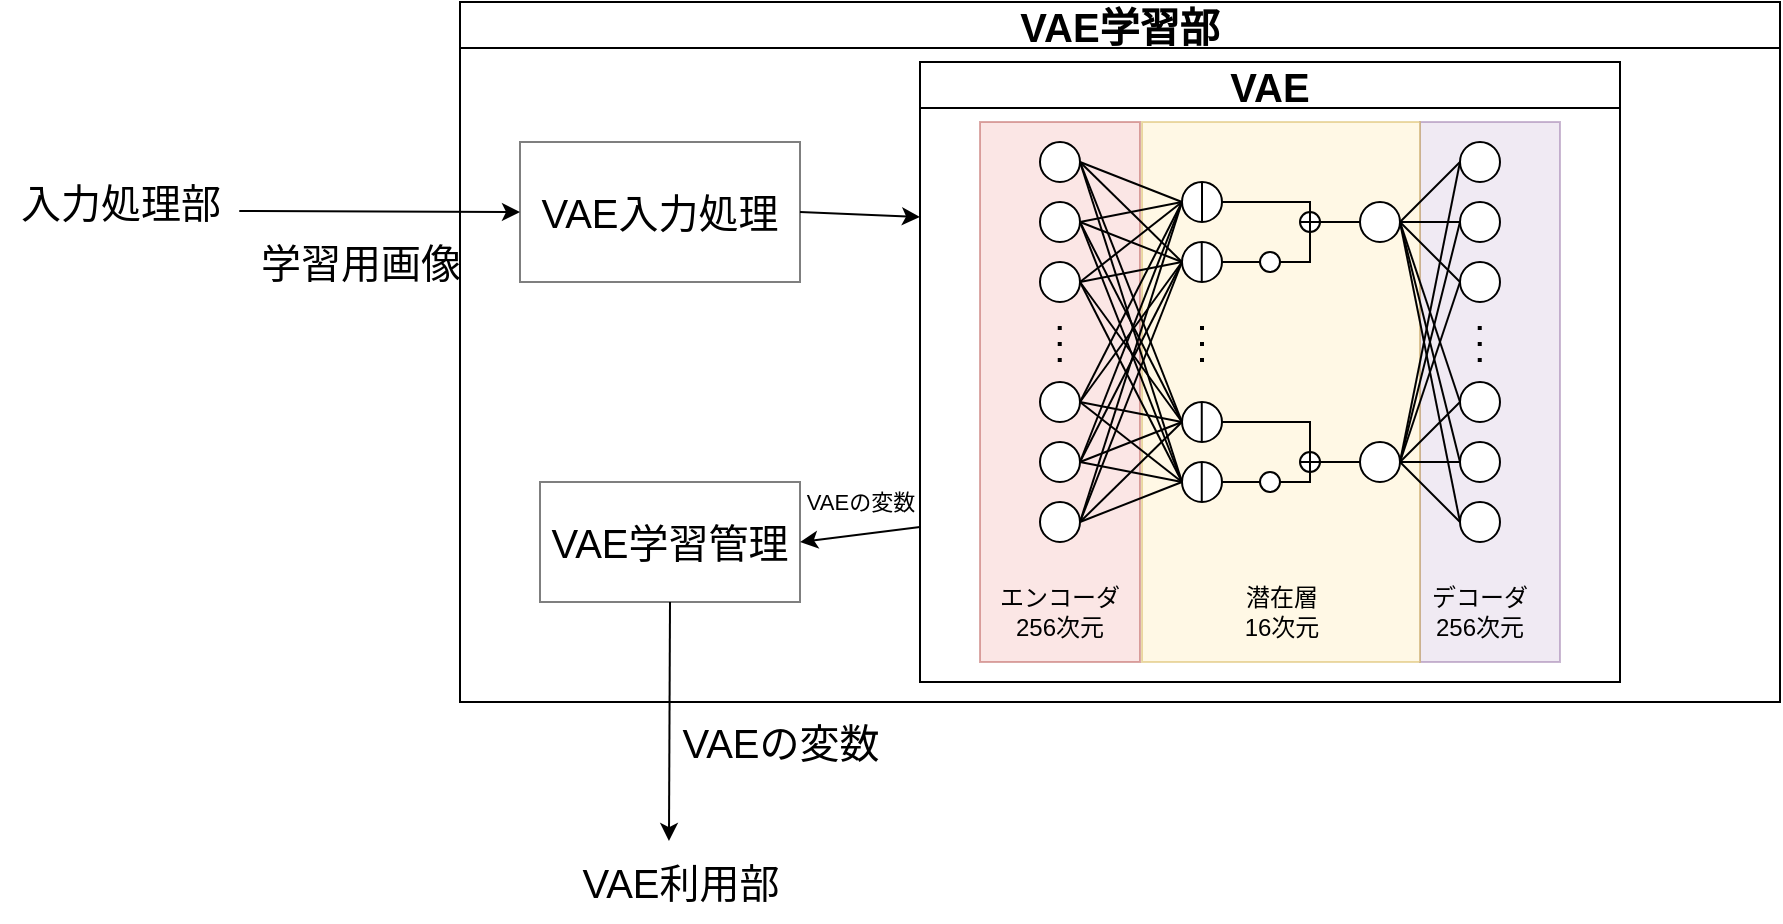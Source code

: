 <mxfile>
    <diagram id="_xjDTmjIsEmHdev9a_SE" name="ページ1">
        <mxGraphModel dx="1149" dy="857" grid="1" gridSize="10" guides="1" tooltips="1" connect="1" arrows="1" fold="1" page="1" pageScale="1" pageWidth="827" pageHeight="1169" math="0" shadow="0">
            <root>
                <mxCell id="0"/>
                <mxCell id="1" parent="0"/>
                <mxCell id="142" value="&lt;font style=&quot;font-size: 20px;&quot;&gt;VAE学習部&lt;/font&gt;" style="swimlane;whiteSpace=wrap;html=1;rounded=0;" parent="1" vertex="1">
                    <mxGeometry x="970" y="100" width="660" height="350" as="geometry"/>
                </mxCell>
                <mxCell id="352" style="edgeStyle=none;html=1;exitX=0;exitY=0.75;exitDx=0;exitDy=0;entryX=1;entryY=0.5;entryDx=0;entryDy=0;startArrow=none;startFill=0;endArrow=classic;endFill=1;" parent="142" source="146" target="235" edge="1">
                    <mxGeometry relative="1" as="geometry"/>
                </mxCell>
                <mxCell id="379" value="VAEの変数" style="edgeLabel;html=1;align=center;verticalAlign=middle;resizable=0;points=[];" parent="352" vertex="1" connectable="0">
                    <mxGeometry x="-0.449" relative="1" as="geometry">
                        <mxPoint x="-14" y="-15" as="offset"/>
                    </mxGeometry>
                </mxCell>
                <mxCell id="146" value="&lt;font style=&quot;font-size: 20px;&quot;&gt;VAE&lt;/font&gt;" style="swimlane;whiteSpace=wrap;html=1;rounded=0;startSize=23;" parent="142" vertex="1">
                    <mxGeometry x="230" y="30" width="350" height="310" as="geometry">
                        <mxRectangle x="210" y="30" width="60" height="30" as="alternateBounds"/>
                    </mxGeometry>
                </mxCell>
                <mxCell id="147" value="" style="rounded=0;whiteSpace=wrap;html=1;fillColor=#e1d5e7;strokeColor=#9673a6;opacity=50;" parent="146" vertex="1">
                    <mxGeometry x="250" y="30" width="70" height="270" as="geometry"/>
                </mxCell>
                <mxCell id="148" value="" style="rounded=0;whiteSpace=wrap;html=1;fillColor=#f8cecc;strokeColor=#b85450;opacity=50;" parent="146" vertex="1">
                    <mxGeometry x="30" y="30" width="80" height="270" as="geometry"/>
                </mxCell>
                <mxCell id="149" value="" style="rounded=0;whiteSpace=wrap;html=1;fillColor=#fff2cc;strokeColor=#d6b656;gradientColor=none;opacity=50;" parent="146" vertex="1">
                    <mxGeometry x="111" y="30" width="139" height="270" as="geometry"/>
                </mxCell>
                <mxCell id="150" style="edgeStyle=none;html=1;exitX=1;exitY=0.5;exitDx=0;exitDy=0;entryX=0;entryY=0.5;entryDx=0;entryDy=0;endArrow=none;endFill=0;rounded=0;" parent="146" source="154" target="199" edge="1">
                    <mxGeometry relative="1" as="geometry"/>
                </mxCell>
                <mxCell id="151" style="edgeStyle=none;html=1;exitX=1;exitY=0.5;exitDx=0;exitDy=0;entryX=0;entryY=0.5;entryDx=0;entryDy=0;endArrow=none;endFill=0;rounded=0;" parent="146" source="154" target="196" edge="1">
                    <mxGeometry relative="1" as="geometry"/>
                </mxCell>
                <mxCell id="152" style="edgeStyle=none;html=1;exitX=1;exitY=0.5;exitDx=0;exitDy=0;entryX=0;entryY=0.5;entryDx=0;entryDy=0;endArrow=none;endFill=0;rounded=0;" parent="146" source="154" target="193" edge="1">
                    <mxGeometry relative="1" as="geometry"/>
                </mxCell>
                <mxCell id="153" style="edgeStyle=none;html=1;exitX=1;exitY=0.5;exitDx=0;exitDy=0;entryX=0;entryY=0.5;entryDx=0;entryDy=0;endArrow=none;endFill=0;rounded=0;" parent="146" source="154" target="190" edge="1">
                    <mxGeometry relative="1" as="geometry"/>
                </mxCell>
                <mxCell id="154" value="" style="ellipse;whiteSpace=wrap;html=1;aspect=fixed;rounded=0;" parent="146" vertex="1">
                    <mxGeometry x="60" y="40" width="20" height="20" as="geometry"/>
                </mxCell>
                <mxCell id="155" style="edgeStyle=none;html=1;exitX=1;exitY=0.5;exitDx=0;exitDy=0;entryX=0;entryY=0.5;entryDx=0;entryDy=0;endArrow=none;endFill=0;rounded=0;" parent="146" source="159" target="199" edge="1">
                    <mxGeometry relative="1" as="geometry"/>
                </mxCell>
                <mxCell id="156" style="edgeStyle=none;html=1;exitX=1;exitY=0.5;exitDx=0;exitDy=0;entryX=0;entryY=0.5;entryDx=0;entryDy=0;endArrow=none;endFill=0;rounded=0;" parent="146" source="159" target="196" edge="1">
                    <mxGeometry relative="1" as="geometry"/>
                </mxCell>
                <mxCell id="157" style="edgeStyle=none;html=1;exitX=1;exitY=0.5;exitDx=0;exitDy=0;entryX=0;entryY=0.5;entryDx=0;entryDy=0;endArrow=none;endFill=0;rounded=0;" parent="146" source="159" target="193" edge="1">
                    <mxGeometry relative="1" as="geometry"/>
                </mxCell>
                <mxCell id="158" style="edgeStyle=none;html=1;exitX=1;exitY=0.5;exitDx=0;exitDy=0;entryX=0;entryY=0.5;entryDx=0;entryDy=0;endArrow=none;endFill=0;rounded=0;" parent="146" source="159" target="190" edge="1">
                    <mxGeometry relative="1" as="geometry"/>
                </mxCell>
                <mxCell id="159" value="" style="ellipse;whiteSpace=wrap;html=1;aspect=fixed;rounded=0;" parent="146" vertex="1">
                    <mxGeometry x="60" y="70" width="20" height="20" as="geometry"/>
                </mxCell>
                <mxCell id="160" style="edgeStyle=none;html=1;exitX=1;exitY=0.5;exitDx=0;exitDy=0;entryX=0;entryY=0.5;entryDx=0;entryDy=0;endArrow=none;endFill=0;rounded=0;" parent="146" source="164" target="199" edge="1">
                    <mxGeometry relative="1" as="geometry"/>
                </mxCell>
                <mxCell id="161" style="edgeStyle=none;html=1;exitX=1;exitY=0.5;exitDx=0;exitDy=0;entryX=0;entryY=0.5;entryDx=0;entryDy=0;endArrow=none;endFill=0;rounded=0;" parent="146" source="164" target="196" edge="1">
                    <mxGeometry relative="1" as="geometry"/>
                </mxCell>
                <mxCell id="162" style="edgeStyle=none;html=1;exitX=1;exitY=0.5;exitDx=0;exitDy=0;entryX=0;entryY=0.5;entryDx=0;entryDy=0;endArrow=none;endFill=0;rounded=0;" parent="146" source="164" target="193" edge="1">
                    <mxGeometry relative="1" as="geometry"/>
                </mxCell>
                <mxCell id="163" style="edgeStyle=none;html=1;exitX=1;exitY=0.5;exitDx=0;exitDy=0;entryX=0;entryY=0.5;entryDx=0;entryDy=0;endArrow=none;endFill=0;rounded=0;" parent="146" source="164" target="190" edge="1">
                    <mxGeometry relative="1" as="geometry"/>
                </mxCell>
                <mxCell id="164" value="" style="ellipse;whiteSpace=wrap;html=1;aspect=fixed;rounded=0;" parent="146" vertex="1">
                    <mxGeometry x="60" y="100" width="20" height="20" as="geometry"/>
                </mxCell>
                <mxCell id="165" style="edgeStyle=none;html=1;exitX=1;exitY=0.5;exitDx=0;exitDy=0;entryX=0;entryY=0.5;entryDx=0;entryDy=0;endArrow=none;endFill=0;rounded=0;" parent="146" source="169" target="199" edge="1">
                    <mxGeometry relative="1" as="geometry"/>
                </mxCell>
                <mxCell id="166" style="edgeStyle=none;html=1;exitX=1;exitY=0.5;exitDx=0;exitDy=0;entryX=0;entryY=0.5;entryDx=0;entryDy=0;endArrow=none;endFill=0;rounded=0;" parent="146" source="169" target="196" edge="1">
                    <mxGeometry relative="1" as="geometry"/>
                </mxCell>
                <mxCell id="167" style="edgeStyle=none;html=1;exitX=1;exitY=0.5;exitDx=0;exitDy=0;entryX=0;entryY=0.5;entryDx=0;entryDy=0;endArrow=none;endFill=0;rounded=0;" parent="146" source="169" target="193" edge="1">
                    <mxGeometry relative="1" as="geometry"/>
                </mxCell>
                <mxCell id="168" style="edgeStyle=none;html=1;exitX=1;exitY=0.5;exitDx=0;exitDy=0;entryX=0;entryY=0.5;entryDx=0;entryDy=0;endArrow=none;endFill=0;rounded=0;" parent="146" source="169" target="190" edge="1">
                    <mxGeometry relative="1" as="geometry"/>
                </mxCell>
                <mxCell id="169" value="" style="ellipse;whiteSpace=wrap;html=1;aspect=fixed;rounded=0;" parent="146" vertex="1">
                    <mxGeometry x="60" y="160" width="20" height="20" as="geometry"/>
                </mxCell>
                <mxCell id="170" style="edgeStyle=none;html=1;exitX=1;exitY=0.5;exitDx=0;exitDy=0;entryX=0;entryY=0.5;entryDx=0;entryDy=0;endArrow=none;endFill=0;rounded=0;" parent="146" source="174" target="199" edge="1">
                    <mxGeometry relative="1" as="geometry"/>
                </mxCell>
                <mxCell id="171" style="edgeStyle=none;html=1;exitX=1;exitY=0.5;exitDx=0;exitDy=0;entryX=0;entryY=0.5;entryDx=0;entryDy=0;endArrow=none;endFill=0;rounded=0;" parent="146" source="174" target="196" edge="1">
                    <mxGeometry relative="1" as="geometry"/>
                </mxCell>
                <mxCell id="172" style="edgeStyle=none;html=1;exitX=1;exitY=0.5;exitDx=0;exitDy=0;entryX=0;entryY=0.5;entryDx=0;entryDy=0;endArrow=none;endFill=0;rounded=0;" parent="146" source="174" target="193" edge="1">
                    <mxGeometry relative="1" as="geometry"/>
                </mxCell>
                <mxCell id="173" style="edgeStyle=none;html=1;exitX=1;exitY=0.5;exitDx=0;exitDy=0;entryX=0;entryY=0.5;entryDx=0;entryDy=0;endArrow=none;endFill=0;rounded=0;" parent="146" source="174" target="190" edge="1">
                    <mxGeometry relative="1" as="geometry"/>
                </mxCell>
                <mxCell id="174" value="" style="ellipse;whiteSpace=wrap;html=1;aspect=fixed;rounded=0;" parent="146" vertex="1">
                    <mxGeometry x="60" y="190" width="20" height="20" as="geometry"/>
                </mxCell>
                <mxCell id="175" style="edgeStyle=none;html=1;exitX=1;exitY=0.5;exitDx=0;exitDy=0;entryX=0;entryY=0.5;entryDx=0;entryDy=0;endArrow=none;endFill=0;rounded=0;" parent="146" source="179" target="199" edge="1">
                    <mxGeometry relative="1" as="geometry"/>
                </mxCell>
                <mxCell id="176" style="edgeStyle=none;html=1;exitX=1;exitY=0.5;exitDx=0;exitDy=0;entryX=0;entryY=0.5;entryDx=0;entryDy=0;endArrow=none;endFill=0;rounded=0;" parent="146" source="179" target="196" edge="1">
                    <mxGeometry relative="1" as="geometry"/>
                </mxCell>
                <mxCell id="177" style="edgeStyle=none;html=1;exitX=1;exitY=0.5;exitDx=0;exitDy=0;entryX=0;entryY=0.5;entryDx=0;entryDy=0;endArrow=none;endFill=0;rounded=0;" parent="146" source="179" target="193" edge="1">
                    <mxGeometry relative="1" as="geometry"/>
                </mxCell>
                <mxCell id="178" style="edgeStyle=none;html=1;exitX=1;exitY=0.5;exitDx=0;exitDy=0;entryX=0;entryY=0.5;entryDx=0;entryDy=0;endArrow=none;endFill=0;rounded=0;" parent="146" source="179" target="190" edge="1">
                    <mxGeometry relative="1" as="geometry"/>
                </mxCell>
                <mxCell id="179" value="" style="ellipse;whiteSpace=wrap;html=1;aspect=fixed;rounded=0;" parent="146" vertex="1">
                    <mxGeometry x="60" y="220" width="20" height="20" as="geometry"/>
                </mxCell>
                <mxCell id="180" value="" style="ellipse;whiteSpace=wrap;html=1;aspect=fixed;rounded=0;" parent="146" vertex="1">
                    <mxGeometry x="270" y="40" width="20" height="20" as="geometry"/>
                </mxCell>
                <mxCell id="181" value="" style="ellipse;whiteSpace=wrap;html=1;aspect=fixed;rounded=0;" parent="146" vertex="1">
                    <mxGeometry x="270" y="70" width="20" height="20" as="geometry"/>
                </mxCell>
                <mxCell id="182" value="" style="ellipse;whiteSpace=wrap;html=1;aspect=fixed;rounded=0;" parent="146" vertex="1">
                    <mxGeometry x="270" y="100" width="20" height="20" as="geometry"/>
                </mxCell>
                <mxCell id="183" value="" style="ellipse;whiteSpace=wrap;html=1;aspect=fixed;rounded=0;" parent="146" vertex="1">
                    <mxGeometry x="270" y="160" width="20" height="20" as="geometry"/>
                </mxCell>
                <mxCell id="184" value="" style="ellipse;whiteSpace=wrap;html=1;aspect=fixed;rounded=0;" parent="146" vertex="1">
                    <mxGeometry x="270" y="190" width="20" height="20" as="geometry"/>
                </mxCell>
                <mxCell id="185" value="" style="ellipse;whiteSpace=wrap;html=1;aspect=fixed;rounded=0;" parent="146" vertex="1">
                    <mxGeometry x="270" y="220" width="20" height="20" as="geometry"/>
                </mxCell>
                <mxCell id="186" value="エンコーダ&lt;br&gt;256次元" style="text;html=1;strokeColor=none;fillColor=none;align=center;verticalAlign=middle;whiteSpace=wrap;rounded=0;" parent="146" vertex="1">
                    <mxGeometry x="20" y="260" width="100" height="30" as="geometry"/>
                </mxCell>
                <mxCell id="187" value="潜在層&lt;br&gt;16次元" style="text;html=1;strokeColor=none;fillColor=none;align=center;verticalAlign=middle;whiteSpace=wrap;rounded=0;" parent="146" vertex="1">
                    <mxGeometry x="131" y="260" width="100" height="30" as="geometry"/>
                </mxCell>
                <mxCell id="188" value="デコーダ&lt;br&gt;256次元" style="text;html=1;strokeColor=none;fillColor=none;align=center;verticalAlign=middle;whiteSpace=wrap;rounded=0;" parent="146" vertex="1">
                    <mxGeometry x="230" y="260" width="100" height="30" as="geometry"/>
                </mxCell>
                <mxCell id="189" value="" style="group;rounded=0;" parent="146" vertex="1" connectable="0">
                    <mxGeometry x="131" y="200" width="20" height="20" as="geometry"/>
                </mxCell>
                <mxCell id="190" value="" style="ellipse;whiteSpace=wrap;html=1;aspect=fixed;rounded=0;" parent="189" vertex="1">
                    <mxGeometry width="20" height="20" as="geometry"/>
                </mxCell>
                <mxCell id="191" value="" style="endArrow=none;html=1;entryX=0.5;entryY=0;entryDx=0;entryDy=0;exitX=0.5;exitY=1;exitDx=0;exitDy=0;rounded=0;" parent="189" edge="1">
                    <mxGeometry width="50" height="50" relative="1" as="geometry">
                        <mxPoint x="9.88" y="20" as="sourcePoint"/>
                        <mxPoint x="9.88" as="targetPoint"/>
                    </mxGeometry>
                </mxCell>
                <mxCell id="192" value="" style="group;rounded=0;" parent="146" vertex="1" connectable="0">
                    <mxGeometry x="131" y="170" width="20" height="20" as="geometry"/>
                </mxCell>
                <mxCell id="193" value="" style="ellipse;whiteSpace=wrap;html=1;aspect=fixed;rounded=0;" parent="192" vertex="1">
                    <mxGeometry width="20" height="20" as="geometry"/>
                </mxCell>
                <mxCell id="194" value="" style="endArrow=none;html=1;entryX=0.5;entryY=0;entryDx=0;entryDy=0;exitX=0.5;exitY=1;exitDx=0;exitDy=0;rounded=0;" parent="192" edge="1">
                    <mxGeometry width="50" height="50" relative="1" as="geometry">
                        <mxPoint x="9.88" y="20" as="sourcePoint"/>
                        <mxPoint x="9.88" as="targetPoint"/>
                    </mxGeometry>
                </mxCell>
                <mxCell id="195" value="" style="group;rounded=0;" parent="146" vertex="1" connectable="0">
                    <mxGeometry x="131" y="90" width="20" height="20" as="geometry"/>
                </mxCell>
                <mxCell id="196" value="" style="ellipse;whiteSpace=wrap;html=1;aspect=fixed;rounded=0;" parent="195" vertex="1">
                    <mxGeometry width="20" height="20" as="geometry"/>
                </mxCell>
                <mxCell id="197" value="" style="endArrow=none;html=1;entryX=0.5;entryY=0;entryDx=0;entryDy=0;exitX=0.5;exitY=1;exitDx=0;exitDy=0;rounded=0;" parent="195" edge="1">
                    <mxGeometry width="50" height="50" relative="1" as="geometry">
                        <mxPoint x="9.88" y="20" as="sourcePoint"/>
                        <mxPoint x="9.88" as="targetPoint"/>
                    </mxGeometry>
                </mxCell>
                <mxCell id="198" value="" style="group;rounded=0;" parent="146" vertex="1" connectable="0">
                    <mxGeometry x="131" y="60" width="20" height="20" as="geometry"/>
                </mxCell>
                <mxCell id="199" value="" style="ellipse;whiteSpace=wrap;html=1;aspect=fixed;rounded=0;" parent="198" vertex="1">
                    <mxGeometry width="20" height="20" as="geometry"/>
                </mxCell>
                <mxCell id="200" value="" style="endArrow=none;html=1;entryX=0.5;entryY=0;entryDx=0;entryDy=0;exitX=0.5;exitY=1;exitDx=0;exitDy=0;rounded=0;" parent="198" source="199" target="199" edge="1">
                    <mxGeometry width="50" height="50" relative="1" as="geometry">
                        <mxPoint x="29" y="100" as="sourcePoint"/>
                        <mxPoint x="79" y="50" as="targetPoint"/>
                    </mxGeometry>
                </mxCell>
                <mxCell id="201" style="edgeStyle=orthogonalEdgeStyle;rounded=0;html=1;exitX=1;exitY=0.5;exitDx=0;exitDy=0;entryX=0.5;entryY=1;entryDx=0;entryDy=0;entryPerimeter=0;endArrow=none;endFill=0;" parent="146" source="202" target="222" edge="1">
                    <mxGeometry relative="1" as="geometry"/>
                </mxCell>
                <mxCell id="202" value="" style="ellipse;whiteSpace=wrap;html=1;aspect=fixed;rounded=0;" parent="146" vertex="1">
                    <mxGeometry x="170" y="95" width="10" height="10" as="geometry"/>
                </mxCell>
                <mxCell id="203" style="edgeStyle=orthogonalEdgeStyle;rounded=0;html=1;exitX=1;exitY=0.5;exitDx=0;exitDy=0;entryX=0.5;entryY=1;entryDx=0;entryDy=0;entryPerimeter=0;endArrow=none;endFill=0;" parent="146" source="204" target="224" edge="1">
                    <mxGeometry relative="1" as="geometry"/>
                </mxCell>
                <mxCell id="204" value="" style="ellipse;whiteSpace=wrap;html=1;aspect=fixed;rounded=0;" parent="146" vertex="1">
                    <mxGeometry x="170" y="205" width="10" height="10" as="geometry"/>
                </mxCell>
                <mxCell id="205" value="" style="endArrow=none;dashed=1;html=1;dashPattern=1 3;strokeWidth=2;rounded=0;" parent="146" edge="1">
                    <mxGeometry width="50" height="50" relative="1" as="geometry">
                        <mxPoint x="141" y="150" as="sourcePoint"/>
                        <mxPoint x="141" y="130" as="targetPoint"/>
                    </mxGeometry>
                </mxCell>
                <mxCell id="206" style="edgeStyle=none;html=1;exitX=1;exitY=0.5;exitDx=0;exitDy=0;entryX=0;entryY=0.5;entryDx=0;entryDy=0;endArrow=none;endFill=0;" parent="146" source="212" target="180" edge="1">
                    <mxGeometry relative="1" as="geometry"/>
                </mxCell>
                <mxCell id="207" style="edgeStyle=none;html=1;exitX=1;exitY=0.5;exitDx=0;exitDy=0;entryX=0;entryY=0.5;entryDx=0;entryDy=0;endArrow=none;endFill=0;" parent="146" source="212" target="181" edge="1">
                    <mxGeometry relative="1" as="geometry"/>
                </mxCell>
                <mxCell id="208" style="edgeStyle=none;html=1;exitX=1;exitY=0.5;exitDx=0;exitDy=0;entryX=0;entryY=0.5;entryDx=0;entryDy=0;endArrow=none;endFill=0;" parent="146" source="212" target="182" edge="1">
                    <mxGeometry relative="1" as="geometry"/>
                </mxCell>
                <mxCell id="209" style="edgeStyle=none;html=1;exitX=1;exitY=0.5;exitDx=0;exitDy=0;entryX=0;entryY=0.5;entryDx=0;entryDy=0;endArrow=none;endFill=0;" parent="146" source="212" target="183" edge="1">
                    <mxGeometry relative="1" as="geometry"/>
                </mxCell>
                <mxCell id="210" style="edgeStyle=none;html=1;exitX=1;exitY=0.5;exitDx=0;exitDy=0;entryX=0;entryY=0.5;entryDx=0;entryDy=0;endArrow=none;endFill=0;" parent="146" source="212" target="184" edge="1">
                    <mxGeometry relative="1" as="geometry"/>
                </mxCell>
                <mxCell id="211" style="edgeStyle=none;html=1;exitX=1;exitY=0.5;exitDx=0;exitDy=0;entryX=0;entryY=0.5;entryDx=0;entryDy=0;endArrow=none;endFill=0;" parent="146" source="212" target="185" edge="1">
                    <mxGeometry relative="1" as="geometry"/>
                </mxCell>
                <mxCell id="212" value="" style="ellipse;whiteSpace=wrap;html=1;aspect=fixed;rounded=0;" parent="146" vertex="1">
                    <mxGeometry x="220" y="70" width="20" height="20" as="geometry"/>
                </mxCell>
                <mxCell id="213" style="edgeStyle=none;html=1;exitX=1;exitY=0.5;exitDx=0;exitDy=0;entryX=0;entryY=0.5;entryDx=0;entryDy=0;endArrow=none;endFill=0;" parent="146" source="218" target="181" edge="1">
                    <mxGeometry relative="1" as="geometry"/>
                </mxCell>
                <mxCell id="214" style="edgeStyle=none;html=1;exitX=1;exitY=0.5;exitDx=0;exitDy=0;entryX=0;entryY=0.5;entryDx=0;entryDy=0;endArrow=none;endFill=0;" parent="146" source="218" target="182" edge="1">
                    <mxGeometry relative="1" as="geometry"/>
                </mxCell>
                <mxCell id="215" style="edgeStyle=none;html=1;exitX=1;exitY=0.5;exitDx=0;exitDy=0;entryX=0;entryY=0.5;entryDx=0;entryDy=0;endArrow=none;endFill=0;" parent="146" source="218" target="183" edge="1">
                    <mxGeometry relative="1" as="geometry"/>
                </mxCell>
                <mxCell id="216" style="edgeStyle=none;html=1;exitX=1;exitY=0.5;exitDx=0;exitDy=0;entryX=0;entryY=0.5;entryDx=0;entryDy=0;endArrow=none;endFill=0;" parent="146" source="218" target="184" edge="1">
                    <mxGeometry relative="1" as="geometry"/>
                </mxCell>
                <mxCell id="217" style="edgeStyle=none;html=1;exitX=1;exitY=0.5;exitDx=0;exitDy=0;entryX=0;entryY=0.5;entryDx=0;entryDy=0;endArrow=none;endFill=0;" parent="146" source="218" target="185" edge="1">
                    <mxGeometry relative="1" as="geometry"/>
                </mxCell>
                <mxCell id="218" value="" style="ellipse;whiteSpace=wrap;html=1;aspect=fixed;rounded=0;" parent="146" vertex="1">
                    <mxGeometry x="220" y="190" width="20" height="20" as="geometry"/>
                </mxCell>
                <mxCell id="219" value="" style="endArrow=none;dashed=1;html=1;dashPattern=1 3;strokeWidth=2;rounded=0;" parent="146" edge="1">
                    <mxGeometry width="50" height="50" relative="1" as="geometry">
                        <mxPoint x="69.87" y="150" as="sourcePoint"/>
                        <mxPoint x="69.87" y="130" as="targetPoint"/>
                    </mxGeometry>
                </mxCell>
                <mxCell id="220" value="" style="endArrow=none;dashed=1;html=1;dashPattern=1 3;strokeWidth=2;rounded=0;" parent="146" edge="1">
                    <mxGeometry width="50" height="50" relative="1" as="geometry">
                        <mxPoint x="279.87" y="150" as="sourcePoint"/>
                        <mxPoint x="279.87" y="130" as="targetPoint"/>
                    </mxGeometry>
                </mxCell>
                <mxCell id="221" style="edgeStyle=orthogonalEdgeStyle;rounded=0;html=1;exitX=1;exitY=0.5;exitDx=0;exitDy=0;exitPerimeter=0;entryX=0;entryY=0.5;entryDx=0;entryDy=0;endArrow=none;endFill=0;" parent="146" source="222" target="212" edge="1">
                    <mxGeometry relative="1" as="geometry"/>
                </mxCell>
                <mxCell id="222" value="" style="verticalLabelPosition=bottom;verticalAlign=top;html=1;shape=mxgraph.flowchart.summing_function;rounded=0;" parent="146" vertex="1">
                    <mxGeometry x="190" y="75" width="10" height="10" as="geometry"/>
                </mxCell>
                <mxCell id="223" style="edgeStyle=orthogonalEdgeStyle;rounded=0;html=1;exitX=1;exitY=0.5;exitDx=0;exitDy=0;exitPerimeter=0;entryX=0;entryY=0.5;entryDx=0;entryDy=0;endArrow=none;endFill=0;" parent="146" source="224" target="218" edge="1">
                    <mxGeometry relative="1" as="geometry"/>
                </mxCell>
                <mxCell id="224" value="" style="verticalLabelPosition=bottom;verticalAlign=top;html=1;shape=mxgraph.flowchart.summing_function;rounded=0;" parent="146" vertex="1">
                    <mxGeometry x="190" y="195" width="10" height="10" as="geometry"/>
                </mxCell>
                <mxCell id="225" style="html=1;exitX=1;exitY=0.5;exitDx=0;exitDy=0;entryX=0.5;entryY=0;entryDx=0;entryDy=0;entryPerimeter=0;endArrow=none;endFill=0;rounded=0;edgeStyle=orthogonalEdgeStyle;" parent="146" source="199" target="222" edge="1">
                    <mxGeometry relative="1" as="geometry">
                        <Array as="points">
                            <mxPoint x="195" y="70"/>
                        </Array>
                    </mxGeometry>
                </mxCell>
                <mxCell id="226" style="edgeStyle=orthogonalEdgeStyle;rounded=0;html=1;exitX=1;exitY=0.5;exitDx=0;exitDy=0;entryX=0;entryY=0.5;entryDx=0;entryDy=0;endArrow=none;endFill=0;" parent="146" source="196" target="202" edge="1">
                    <mxGeometry relative="1" as="geometry"/>
                </mxCell>
                <mxCell id="227" style="edgeStyle=orthogonalEdgeStyle;rounded=0;html=1;exitX=1;exitY=0.5;exitDx=0;exitDy=0;entryX=0.5;entryY=0;entryDx=0;entryDy=0;entryPerimeter=0;endArrow=none;endFill=0;" parent="146" source="193" target="224" edge="1">
                    <mxGeometry relative="1" as="geometry"/>
                </mxCell>
                <mxCell id="228" style="edgeStyle=orthogonalEdgeStyle;rounded=0;html=1;exitX=1;exitY=0.5;exitDx=0;exitDy=0;entryX=0;entryY=0.5;entryDx=0;entryDy=0;endArrow=none;endFill=0;" parent="146" source="190" target="204" edge="1">
                    <mxGeometry relative="1" as="geometry"/>
                </mxCell>
                <mxCell id="229" style="html=1;exitX=1;exitY=0.5;exitDx=0;exitDy=0;endArrow=none;endFill=0;entryX=0;entryY=0.5;entryDx=0;entryDy=0;" parent="146" source="218" target="180" edge="1">
                    <mxGeometry relative="1" as="geometry">
                        <mxPoint x="260" y="150.0" as="targetPoint"/>
                    </mxGeometry>
                </mxCell>
                <mxCell id="234" value="&lt;font style=&quot;font-size: 20px;&quot;&gt;VAE入力処理&lt;/font&gt;" style="rounded=0;whiteSpace=wrap;html=1;fillColor=none;gradientColor=none;opacity=50;" parent="142" vertex="1">
                    <mxGeometry x="30" y="70" width="140" height="70" as="geometry"/>
                </mxCell>
                <mxCell id="235" value="&lt;font style=&quot;font-size: 20px;&quot;&gt;VAE学習管理&lt;/font&gt;" style="rounded=0;whiteSpace=wrap;html=1;fillColor=none;gradientColor=none;opacity=50;" parent="142" vertex="1">
                    <mxGeometry x="40" y="240" width="130" height="60" as="geometry"/>
                </mxCell>
                <mxCell id="351" style="edgeStyle=none;html=1;exitX=1;exitY=0.5;exitDx=0;exitDy=0;startArrow=none;startFill=0;endArrow=classic;endFill=1;entryX=0;entryY=0.25;entryDx=0;entryDy=0;" parent="142" source="234" target="146" edge="1">
                    <mxGeometry relative="1" as="geometry">
                        <mxPoint x="210" y="145" as="targetPoint"/>
                    </mxGeometry>
                </mxCell>
                <mxCell id="380" style="edgeStyle=none;html=1;exitX=0.5;exitY=1;exitDx=0;exitDy=0;entryX=0.454;entryY=-0.012;entryDx=0;entryDy=0;entryPerimeter=0;" edge="1" parent="1" source="235" target="383">
                    <mxGeometry relative="1" as="geometry">
                        <mxPoint x="1075" y="500" as="targetPoint"/>
                    </mxGeometry>
                </mxCell>
                <mxCell id="381" style="edgeStyle=none;html=1;exitX=0.997;exitY=0.612;exitDx=0;exitDy=0;entryX=0;entryY=0.5;entryDx=0;entryDy=0;exitPerimeter=0;" edge="1" parent="1" source="384" target="234">
                    <mxGeometry relative="1" as="geometry">
                        <mxPoint x="900" y="204.429" as="sourcePoint"/>
                    </mxGeometry>
                </mxCell>
                <mxCell id="382" value="VAEの変数" style="text;html=1;align=center;verticalAlign=middle;resizable=0;points=[];autosize=1;strokeColor=none;fillColor=none;fontSize=20;" vertex="1" parent="1">
                    <mxGeometry x="1070" y="450" width="120" height="40" as="geometry"/>
                </mxCell>
                <mxCell id="383" value="VAE利用部" style="text;html=1;align=center;verticalAlign=middle;resizable=0;points=[];autosize=1;strokeColor=none;fillColor=none;fontSize=20;" vertex="1" parent="1">
                    <mxGeometry x="1020" y="520" width="120" height="40" as="geometry"/>
                </mxCell>
                <mxCell id="384" value="入力処理部" style="text;html=1;align=center;verticalAlign=middle;resizable=0;points=[];autosize=1;strokeColor=none;fillColor=none;fontSize=20;" vertex="1" parent="1">
                    <mxGeometry x="740" y="180" width="120" height="40" as="geometry"/>
                </mxCell>
                <mxCell id="385" value="学習用画像" style="text;html=1;align=center;verticalAlign=middle;resizable=0;points=[];autosize=1;strokeColor=none;fillColor=none;fontSize=20;" vertex="1" parent="1">
                    <mxGeometry x="860" y="210" width="120" height="40" as="geometry"/>
                </mxCell>
            </root>
        </mxGraphModel>
    </diagram>
</mxfile>